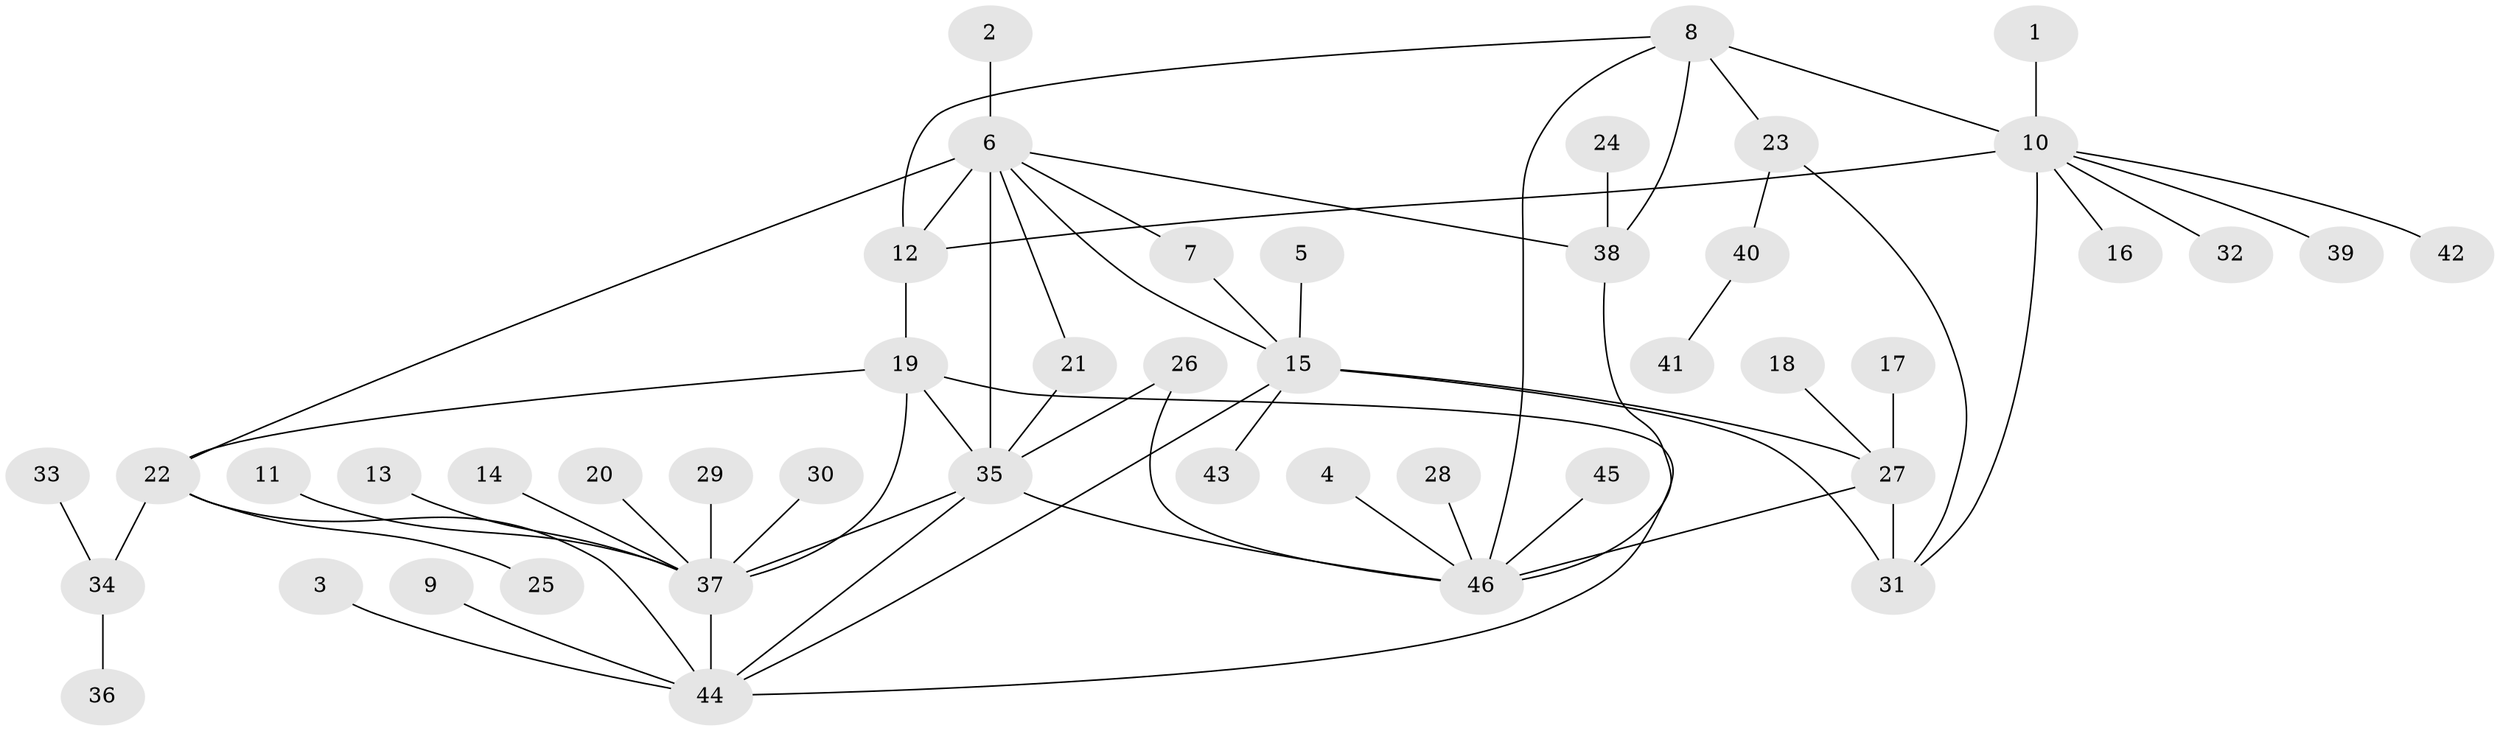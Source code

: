 // original degree distribution, {11: 0.021739130434782608, 9: 0.021739130434782608, 8: 0.043478260869565216, 7: 0.021739130434782608, 6: 0.043478260869565216, 5: 0.021739130434782608, 4: 0.06521739130434782, 3: 0.06521739130434782, 1: 0.5434782608695652, 2: 0.15217391304347827}
// Generated by graph-tools (version 1.1) at 2025/50/03/09/25 03:50:34]
// undirected, 46 vertices, 63 edges
graph export_dot {
graph [start="1"]
  node [color=gray90,style=filled];
  1;
  2;
  3;
  4;
  5;
  6;
  7;
  8;
  9;
  10;
  11;
  12;
  13;
  14;
  15;
  16;
  17;
  18;
  19;
  20;
  21;
  22;
  23;
  24;
  25;
  26;
  27;
  28;
  29;
  30;
  31;
  32;
  33;
  34;
  35;
  36;
  37;
  38;
  39;
  40;
  41;
  42;
  43;
  44;
  45;
  46;
  1 -- 10 [weight=1.0];
  2 -- 6 [weight=1.0];
  3 -- 44 [weight=1.0];
  4 -- 46 [weight=1.0];
  5 -- 15 [weight=1.0];
  6 -- 7 [weight=1.0];
  6 -- 12 [weight=1.0];
  6 -- 15 [weight=1.0];
  6 -- 21 [weight=1.0];
  6 -- 22 [weight=3.0];
  6 -- 35 [weight=1.0];
  6 -- 38 [weight=1.0];
  7 -- 15 [weight=1.0];
  8 -- 10 [weight=1.0];
  8 -- 12 [weight=1.0];
  8 -- 23 [weight=1.0];
  8 -- 38 [weight=2.0];
  8 -- 46 [weight=2.0];
  9 -- 44 [weight=1.0];
  10 -- 12 [weight=3.0];
  10 -- 16 [weight=1.0];
  10 -- 31 [weight=1.0];
  10 -- 32 [weight=1.0];
  10 -- 39 [weight=1.0];
  10 -- 42 [weight=1.0];
  11 -- 37 [weight=1.0];
  12 -- 19 [weight=1.0];
  13 -- 37 [weight=1.0];
  14 -- 37 [weight=1.0];
  15 -- 27 [weight=1.0];
  15 -- 31 [weight=2.0];
  15 -- 43 [weight=1.0];
  15 -- 44 [weight=1.0];
  17 -- 27 [weight=1.0];
  18 -- 27 [weight=1.0];
  19 -- 22 [weight=1.0];
  19 -- 35 [weight=1.0];
  19 -- 37 [weight=1.0];
  19 -- 44 [weight=1.0];
  20 -- 37 [weight=1.0];
  21 -- 35 [weight=1.0];
  22 -- 25 [weight=1.0];
  22 -- 34 [weight=1.0];
  22 -- 44 [weight=1.0];
  23 -- 31 [weight=1.0];
  23 -- 40 [weight=1.0];
  24 -- 38 [weight=1.0];
  26 -- 35 [weight=1.0];
  26 -- 46 [weight=1.0];
  27 -- 31 [weight=2.0];
  27 -- 46 [weight=1.0];
  28 -- 46 [weight=1.0];
  29 -- 37 [weight=1.0];
  30 -- 37 [weight=1.0];
  33 -- 34 [weight=1.0];
  34 -- 36 [weight=1.0];
  35 -- 37 [weight=1.0];
  35 -- 44 [weight=1.0];
  35 -- 46 [weight=2.0];
  37 -- 44 [weight=1.0];
  38 -- 46 [weight=1.0];
  40 -- 41 [weight=1.0];
  45 -- 46 [weight=1.0];
}
